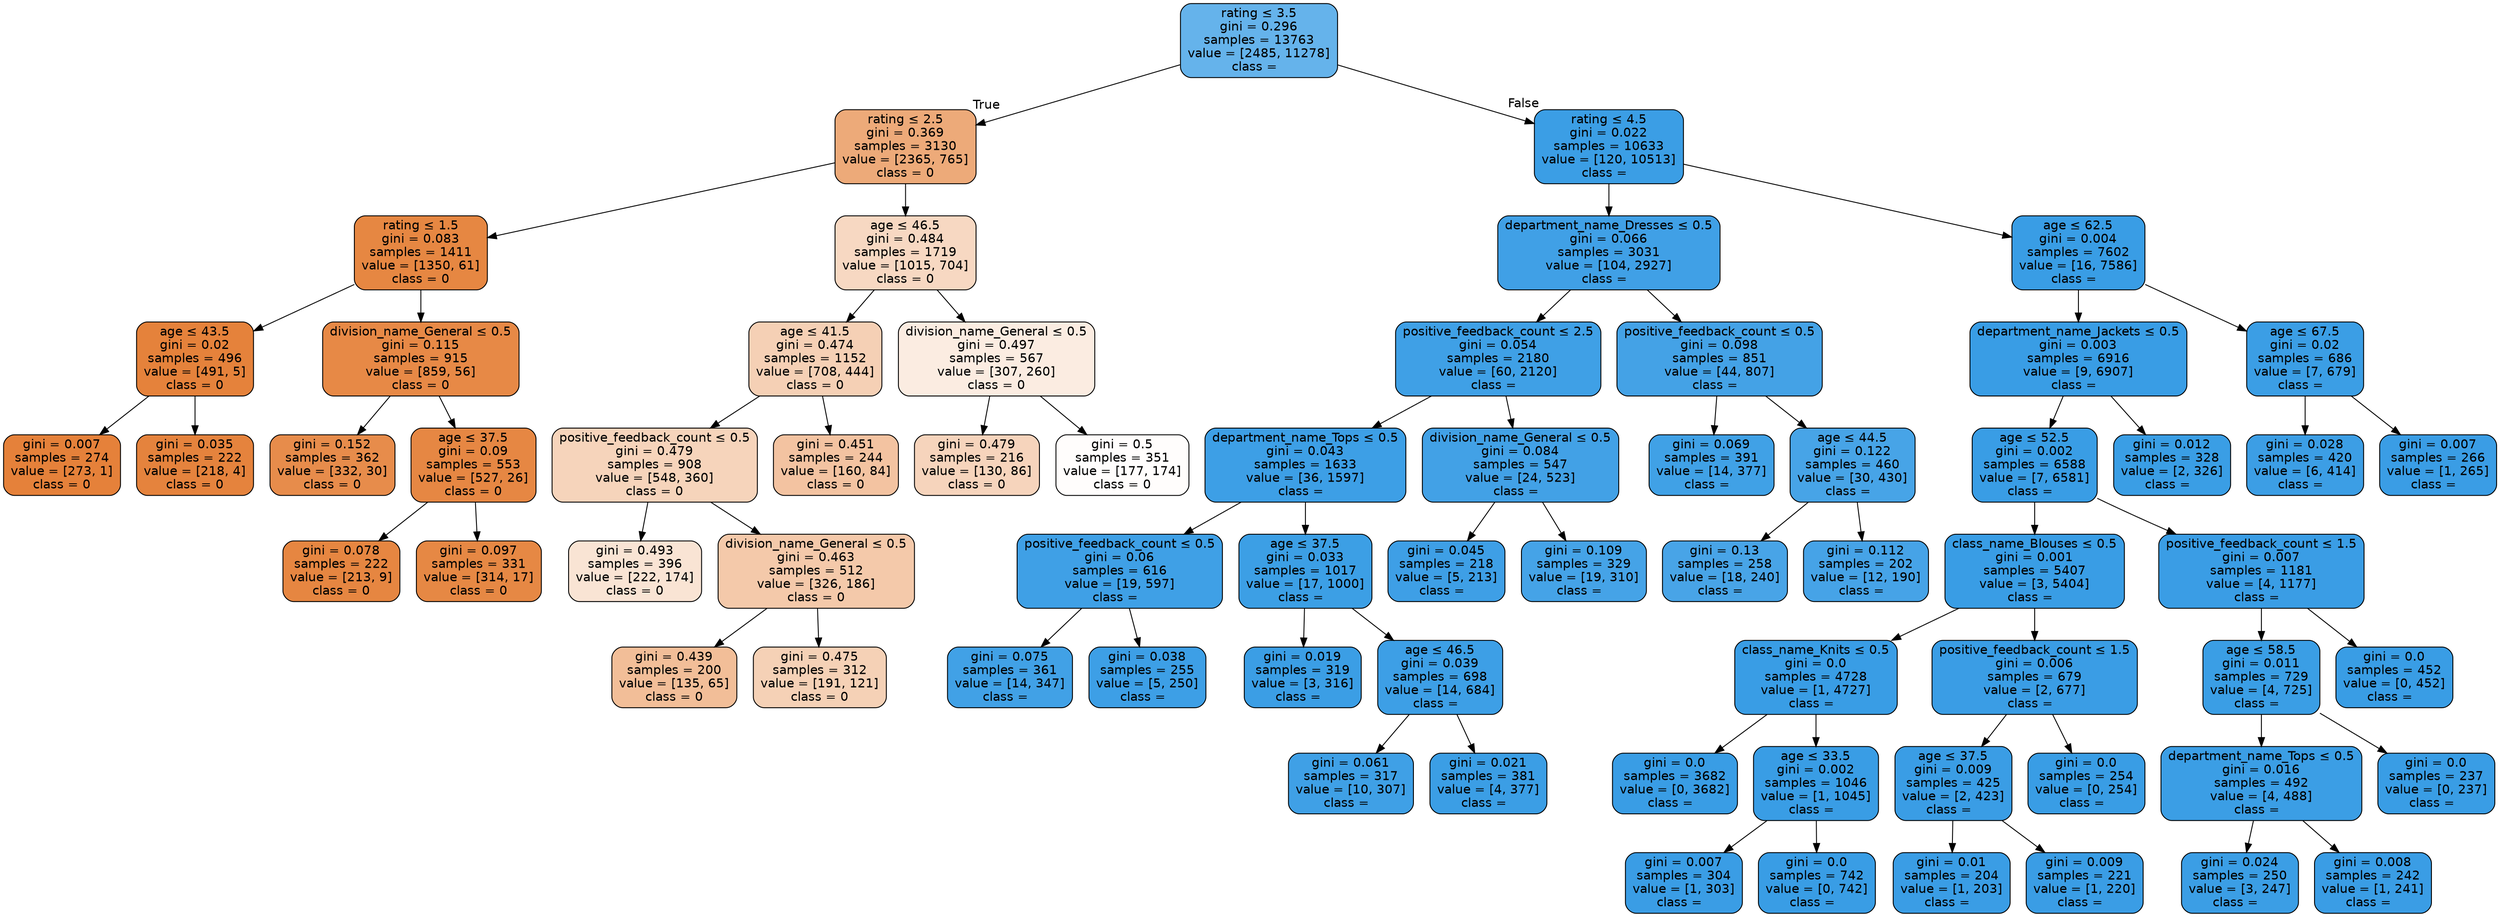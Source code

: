 digraph Tree {
node [shape=box, style="filled, rounded", color="black", fontname=helvetica] ;
edge [fontname=helvetica] ;
0 [label=<rating &le; 3.5<br/>gini = 0.296<br/>samples = 13763<br/>value = [2485, 11278]<br/>class =  >, fillcolor="#65b3eb"] ;
1 [label=<rating &le; 2.5<br/>gini = 0.369<br/>samples = 3130<br/>value = [2365, 765]<br/>class = 0>, fillcolor="#edaa79"] ;
0 -> 1 [labeldistance=2.5, labelangle=45, headlabel="True"] ;
2 [label=<rating &le; 1.5<br/>gini = 0.083<br/>samples = 1411<br/>value = [1350, 61]<br/>class = 0>, fillcolor="#e68742"] ;
1 -> 2 ;
3 [label=<age &le; 43.5<br/>gini = 0.02<br/>samples = 496<br/>value = [491, 5]<br/>class = 0>, fillcolor="#e5823b"] ;
2 -> 3 ;
4 [label=<gini = 0.007<br/>samples = 274<br/>value = [273, 1]<br/>class = 0>, fillcolor="#e5813a"] ;
3 -> 4 ;
5 [label=<gini = 0.035<br/>samples = 222<br/>value = [218, 4]<br/>class = 0>, fillcolor="#e5833d"] ;
3 -> 5 ;
6 [label=<division_name_General &le; 0.5<br/>gini = 0.115<br/>samples = 915<br/>value = [859, 56]<br/>class = 0>, fillcolor="#e78946"] ;
2 -> 6 ;
7 [label=<gini = 0.152<br/>samples = 362<br/>value = [332, 30]<br/>class = 0>, fillcolor="#e78c4b"] ;
6 -> 7 ;
8 [label=<age &le; 37.5<br/>gini = 0.09<br/>samples = 553<br/>value = [527, 26]<br/>class = 0>, fillcolor="#e68743"] ;
6 -> 8 ;
9 [label=<gini = 0.078<br/>samples = 222<br/>value = [213, 9]<br/>class = 0>, fillcolor="#e68641"] ;
8 -> 9 ;
10 [label=<gini = 0.097<br/>samples = 331<br/>value = [314, 17]<br/>class = 0>, fillcolor="#e68844"] ;
8 -> 10 ;
11 [label=<age &le; 46.5<br/>gini = 0.484<br/>samples = 1719<br/>value = [1015, 704]<br/>class = 0>, fillcolor="#f7d8c2"] ;
1 -> 11 ;
12 [label=<age &le; 41.5<br/>gini = 0.474<br/>samples = 1152<br/>value = [708, 444]<br/>class = 0>, fillcolor="#f5d0b5"] ;
11 -> 12 ;
13 [label=<positive_feedback_count &le; 0.5<br/>gini = 0.479<br/>samples = 908<br/>value = [548, 360]<br/>class = 0>, fillcolor="#f6d4bb"] ;
12 -> 13 ;
14 [label=<gini = 0.493<br/>samples = 396<br/>value = [222, 174]<br/>class = 0>, fillcolor="#f9e4d4"] ;
13 -> 14 ;
15 [label=<division_name_General &le; 0.5<br/>gini = 0.463<br/>samples = 512<br/>value = [326, 186]<br/>class = 0>, fillcolor="#f4c9aa"] ;
13 -> 15 ;
16 [label=<gini = 0.439<br/>samples = 200<br/>value = [135, 65]<br/>class = 0>, fillcolor="#f2be98"] ;
15 -> 16 ;
17 [label=<gini = 0.475<br/>samples = 312<br/>value = [191, 121]<br/>class = 0>, fillcolor="#f5d1b6"] ;
15 -> 17 ;
18 [label=<gini = 0.451<br/>samples = 244<br/>value = [160, 84]<br/>class = 0>, fillcolor="#f3c3a1"] ;
12 -> 18 ;
19 [label=<division_name_General &le; 0.5<br/>gini = 0.497<br/>samples = 567<br/>value = [307, 260]<br/>class = 0>, fillcolor="#fbece1"] ;
11 -> 19 ;
20 [label=<gini = 0.479<br/>samples = 216<br/>value = [130, 86]<br/>class = 0>, fillcolor="#f6d4bc"] ;
19 -> 20 ;
21 [label=<gini = 0.5<br/>samples = 351<br/>value = [177, 174]<br/>class = 0>, fillcolor="#fffdfc"] ;
19 -> 21 ;
22 [label=<rating &le; 4.5<br/>gini = 0.022<br/>samples = 10633<br/>value = [120, 10513]<br/>class =  >, fillcolor="#3b9ee5"] ;
0 -> 22 [labeldistance=2.5, labelangle=-45, headlabel="False"] ;
23 [label=<department_name_Dresses &le; 0.5<br/>gini = 0.066<br/>samples = 3031<br/>value = [104, 2927]<br/>class =  >, fillcolor="#40a0e6"] ;
22 -> 23 ;
24 [label=<positive_feedback_count &le; 2.5<br/>gini = 0.054<br/>samples = 2180<br/>value = [60, 2120]<br/>class =  >, fillcolor="#3fa0e6"] ;
23 -> 24 ;
25 [label=<department_name_Tops &le; 0.5<br/>gini = 0.043<br/>samples = 1633<br/>value = [36, 1597]<br/>class =  >, fillcolor="#3d9fe6"] ;
24 -> 25 ;
26 [label=<positive_feedback_count &le; 0.5<br/>gini = 0.06<br/>samples = 616<br/>value = [19, 597]<br/>class =  >, fillcolor="#3fa0e6"] ;
25 -> 26 ;
27 [label=<gini = 0.075<br/>samples = 361<br/>value = [14, 347]<br/>class =  >, fillcolor="#41a1e6"] ;
26 -> 27 ;
28 [label=<gini = 0.038<br/>samples = 255<br/>value = [5, 250]<br/>class =  >, fillcolor="#3d9fe6"] ;
26 -> 28 ;
29 [label=<age &le; 37.5<br/>gini = 0.033<br/>samples = 1017<br/>value = [17, 1000]<br/>class =  >, fillcolor="#3c9fe5"] ;
25 -> 29 ;
30 [label=<gini = 0.019<br/>samples = 319<br/>value = [3, 316]<br/>class =  >, fillcolor="#3b9ee5"] ;
29 -> 30 ;
31 [label=<age &le; 46.5<br/>gini = 0.039<br/>samples = 698<br/>value = [14, 684]<br/>class =  >, fillcolor="#3d9fe6"] ;
29 -> 31 ;
32 [label=<gini = 0.061<br/>samples = 317<br/>value = [10, 307]<br/>class =  >, fillcolor="#3fa0e6"] ;
31 -> 32 ;
33 [label=<gini = 0.021<br/>samples = 381<br/>value = [4, 377]<br/>class =  >, fillcolor="#3b9ee5"] ;
31 -> 33 ;
34 [label=<division_name_General &le; 0.5<br/>gini = 0.084<br/>samples = 547<br/>value = [24, 523]<br/>class =  >, fillcolor="#42a1e6"] ;
24 -> 34 ;
35 [label=<gini = 0.045<br/>samples = 218<br/>value = [5, 213]<br/>class =  >, fillcolor="#3e9fe6"] ;
34 -> 35 ;
36 [label=<gini = 0.109<br/>samples = 329<br/>value = [19, 310]<br/>class =  >, fillcolor="#45a3e7"] ;
34 -> 36 ;
37 [label=<positive_feedback_count &le; 0.5<br/>gini = 0.098<br/>samples = 851<br/>value = [44, 807]<br/>class =  >, fillcolor="#44a2e6"] ;
23 -> 37 ;
38 [label=<gini = 0.069<br/>samples = 391<br/>value = [14, 377]<br/>class =  >, fillcolor="#40a1e6"] ;
37 -> 38 ;
39 [label=<age &le; 44.5<br/>gini = 0.122<br/>samples = 460<br/>value = [30, 430]<br/>class =  >, fillcolor="#47a4e7"] ;
37 -> 39 ;
40 [label=<gini = 0.13<br/>samples = 258<br/>value = [18, 240]<br/>class =  >, fillcolor="#48a4e7"] ;
39 -> 40 ;
41 [label=<gini = 0.112<br/>samples = 202<br/>value = [12, 190]<br/>class =  >, fillcolor="#46a3e7"] ;
39 -> 41 ;
42 [label=<age &le; 62.5<br/>gini = 0.004<br/>samples = 7602<br/>value = [16, 7586]<br/>class =  >, fillcolor="#399de5"] ;
22 -> 42 ;
43 [label=<department_name_Jackets &le; 0.5<br/>gini = 0.003<br/>samples = 6916<br/>value = [9, 6907]<br/>class =  >, fillcolor="#399de5"] ;
42 -> 43 ;
44 [label=<age &le; 52.5<br/>gini = 0.002<br/>samples = 6588<br/>value = [7, 6581]<br/>class =  >, fillcolor="#399de5"] ;
43 -> 44 ;
45 [label=<class_name_Blouses &le; 0.5<br/>gini = 0.001<br/>samples = 5407<br/>value = [3, 5404]<br/>class =  >, fillcolor="#399de5"] ;
44 -> 45 ;
46 [label=<class_name_Knits &le; 0.5<br/>gini = 0.0<br/>samples = 4728<br/>value = [1, 4727]<br/>class =  >, fillcolor="#399de5"] ;
45 -> 46 ;
47 [label=<gini = 0.0<br/>samples = 3682<br/>value = [0, 3682]<br/>class =  >, fillcolor="#399de5"] ;
46 -> 47 ;
48 [label=<age &le; 33.5<br/>gini = 0.002<br/>samples = 1046<br/>value = [1, 1045]<br/>class =  >, fillcolor="#399de5"] ;
46 -> 48 ;
49 [label=<gini = 0.007<br/>samples = 304<br/>value = [1, 303]<br/>class =  >, fillcolor="#3a9de5"] ;
48 -> 49 ;
50 [label=<gini = 0.0<br/>samples = 742<br/>value = [0, 742]<br/>class =  >, fillcolor="#399de5"] ;
48 -> 50 ;
51 [label=<positive_feedback_count &le; 1.5<br/>gini = 0.006<br/>samples = 679<br/>value = [2, 677]<br/>class =  >, fillcolor="#3a9de5"] ;
45 -> 51 ;
52 [label=<age &le; 37.5<br/>gini = 0.009<br/>samples = 425<br/>value = [2, 423]<br/>class =  >, fillcolor="#3a9de5"] ;
51 -> 52 ;
53 [label=<gini = 0.01<br/>samples = 204<br/>value = [1, 203]<br/>class =  >, fillcolor="#3a9de5"] ;
52 -> 53 ;
54 [label=<gini = 0.009<br/>samples = 221<br/>value = [1, 220]<br/>class =  >, fillcolor="#3a9de5"] ;
52 -> 54 ;
55 [label=<gini = 0.0<br/>samples = 254<br/>value = [0, 254]<br/>class =  >, fillcolor="#399de5"] ;
51 -> 55 ;
56 [label=<positive_feedback_count &le; 1.5<br/>gini = 0.007<br/>samples = 1181<br/>value = [4, 1177]<br/>class =  >, fillcolor="#3a9de5"] ;
44 -> 56 ;
57 [label=<age &le; 58.5<br/>gini = 0.011<br/>samples = 729<br/>value = [4, 725]<br/>class =  >, fillcolor="#3a9ee5"] ;
56 -> 57 ;
58 [label=<department_name_Tops &le; 0.5<br/>gini = 0.016<br/>samples = 492<br/>value = [4, 488]<br/>class =  >, fillcolor="#3b9ee5"] ;
57 -> 58 ;
59 [label=<gini = 0.024<br/>samples = 250<br/>value = [3, 247]<br/>class =  >, fillcolor="#3b9ee5"] ;
58 -> 59 ;
60 [label=<gini = 0.008<br/>samples = 242<br/>value = [1, 241]<br/>class =  >, fillcolor="#3a9de5"] ;
58 -> 60 ;
61 [label=<gini = 0.0<br/>samples = 237<br/>value = [0, 237]<br/>class =  >, fillcolor="#399de5"] ;
57 -> 61 ;
62 [label=<gini = 0.0<br/>samples = 452<br/>value = [0, 452]<br/>class =  >, fillcolor="#399de5"] ;
56 -> 62 ;
63 [label=<gini = 0.012<br/>samples = 328<br/>value = [2, 326]<br/>class =  >, fillcolor="#3a9ee5"] ;
43 -> 63 ;
64 [label=<age &le; 67.5<br/>gini = 0.02<br/>samples = 686<br/>value = [7, 679]<br/>class =  >, fillcolor="#3b9ee5"] ;
42 -> 64 ;
65 [label=<gini = 0.028<br/>samples = 420<br/>value = [6, 414]<br/>class =  >, fillcolor="#3c9ee5"] ;
64 -> 65 ;
66 [label=<gini = 0.007<br/>samples = 266<br/>value = [1, 265]<br/>class =  >, fillcolor="#3a9de5"] ;
64 -> 66 ;
}